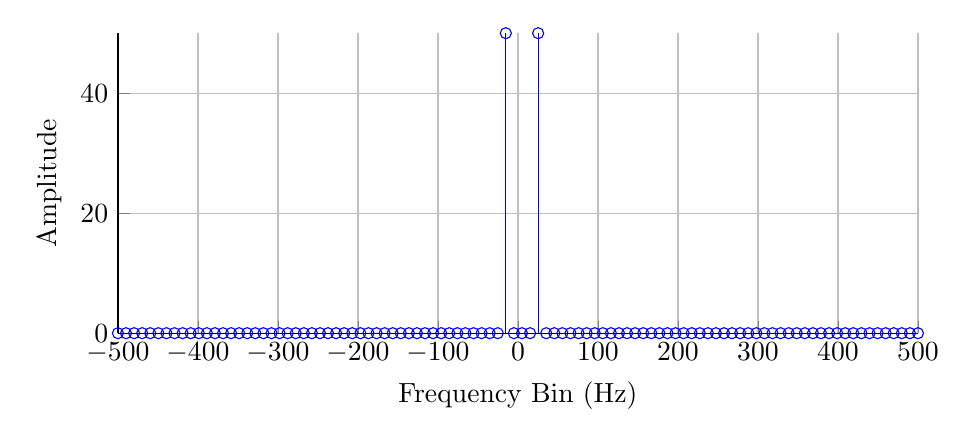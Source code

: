 % This file was created by matlab2tikz v0.4.7 (commit 702a69c38ec8199e39ae3054d8e7897cd2bdae98) running on MATLAB 8.3.
% Copyright (c) 2008--2014, Nico Schlömer <nico.schloemer@gmail.com>
% All rights reserved.
% Minimal pgfplots version: 1.3
% 
% The latest updates can be retrieved from
%   http://www.mathworks.com/matlabcentral/fileexchange/22022-matlab2tikz
% where you can also make suggestions and rate matlab2tikz.
% 
\begin{tikzpicture}

\begin{axis}[%
width=4in,
height=1.5in,
scale only axis,
xmin=-500,
xmax=500,
xlabel={Frequency Bin (Hz)},
xmajorgrids,
ymin=0,
ymax=50,
ylabel={Amplitude},
ymajorgrids,
axis x line*=bottom,
axis y line*=left
]
\addplot[ycomb,color=blue,solid,mark=o,mark options={solid}] plot table[row sep=crcr] {-500	1.11e-16\\
-489.899	2.395e-16\\
-479.798	3.972e-15\\
-469.697	2.713e-15\\
-459.596	3.614e-15\\
-449.495	1.833e-15\\
-439.394	4.899e-15\\
-429.293	4.563e-15\\
-419.192	1.657e-15\\
-409.091	2.121e-15\\
-398.99	2.364e-15\\
-388.889	1.579e-15\\
-378.788	1.657e-15\\
-368.687	2.755e-15\\
-358.586	4.042e-15\\
-348.485	4.331e-15\\
-338.384	5.857e-15\\
-328.283	5.75e-15\\
-318.182	3.258e-15\\
-308.081	4.604e-15\\
-297.98	6.489e-15\\
-287.879	6.23e-15\\
-277.778	3.785e-15\\
-267.677	2.532e-15\\
-257.576	2.875e-15\\
-247.475	4.375e-15\\
-237.374	5.236e-15\\
-227.273	3.338e-15\\
-217.172	1.236e-15\\
-207.071	1.062e-15\\
-196.97	2.56e-15\\
-186.869	9.625e-16\\
-176.768	1.236e-15\\
-166.667	1.279e-15\\
-156.566	1.819e-15\\
-146.465	2.21e-15\\
-136.364	1.291e-15\\
-126.263	1.438e-15\\
-116.162	2.521e-15\\
-106.061	3.219e-15\\
-95.96	1.113e-15\\
-85.859	3.383e-15\\
-75.758	5.939e-16\\
-65.657	1.531e-15\\
-55.556	1.222e-15\\
-45.455	3.734e-15\\
-35.354	3.433e-15\\
-25.253	5.273e-15\\
-15.152	50\\
-5.051	2.473e-15\\
5.051	5.551e-16\\
15.152	2.473e-15\\
25.253	50\\
35.354	5.273e-15\\
45.455	3.433e-15\\
55.556	3.734e-15\\
65.657	1.222e-15\\
75.758	1.531e-15\\
85.859	5.939e-16\\
95.96	3.383e-15\\
106.061	1.113e-15\\
116.162	3.219e-15\\
126.263	2.521e-15\\
136.364	1.438e-15\\
146.465	1.291e-15\\
156.566	2.21e-15\\
166.667	1.819e-15\\
176.768	1.279e-15\\
186.869	1.236e-15\\
196.97	9.625e-16\\
207.071	2.56e-15\\
217.172	1.062e-15\\
227.273	1.236e-15\\
237.374	3.338e-15\\
247.475	5.236e-15\\
257.576	4.375e-15\\
267.677	2.875e-15\\
277.778	2.532e-15\\
287.879	3.785e-15\\
297.98	6.23e-15\\
308.081	6.489e-15\\
318.182	4.604e-15\\
328.283	3.258e-15\\
338.384	5.75e-15\\
348.485	5.857e-15\\
358.586	4.331e-15\\
368.687	4.042e-15\\
378.788	2.755e-15\\
388.889	1.657e-15\\
398.99	1.579e-15\\
409.091	2.364e-15\\
419.192	2.121e-15\\
429.293	1.657e-15\\
439.394	4.563e-15\\
449.495	4.899e-15\\
459.596	1.833e-15\\
469.697	3.614e-15\\
479.798	2.713e-15\\
489.899	3.972e-15\\
500	2.395e-16\\
};
\addplot [color=black,solid,forget plot]
  table[row sep=crcr]{-500	0\\
500	0\\
};
\end{axis}
\end{tikzpicture}%